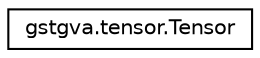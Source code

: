 digraph "Graphical Class Hierarchy"
{
 // LATEX_PDF_SIZE
  edge [fontname="Helvetica",fontsize="10",labelfontname="Helvetica",labelfontsize="10"];
  node [fontname="Helvetica",fontsize="10",shape=record];
  rankdir="LR";
  Node0 [label="gstgva.tensor.Tensor",height=0.2,width=0.4,color="black", fillcolor="white", style="filled",URL="$classgstgva_1_1tensor_1_1Tensor.html",tooltip="This class represents tensor - map-like storage for inference result information, such as output blob..."];
}
